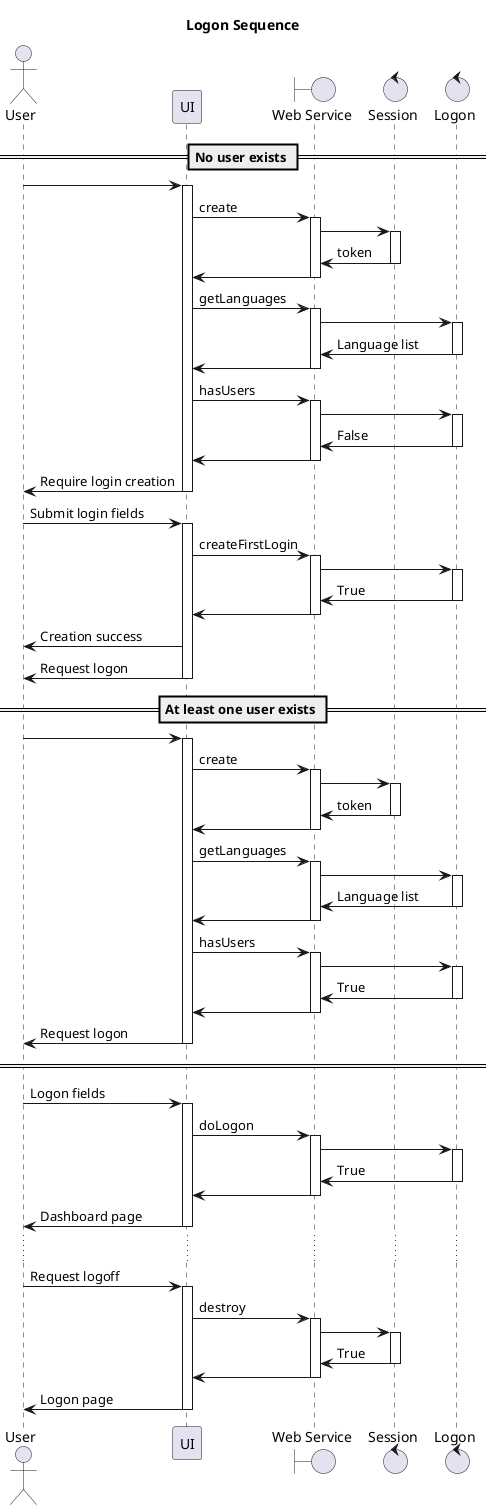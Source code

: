 @startuml
title Logon Sequence

actor User
participant UI
boundary "Web Service" as WS
control Session
control Logon


== No user exists ==
User -> UI
activate UI
	UI -> WS: create
	activate WS
		WS -> Session
		activate Session
		Session -> WS: token
		deactivate Session
		WS -> UI
	deactivate WS
	UI -> WS: getLanguages
	activate WS
		WS -> Logon
		activate Logon
		Logon -> WS: Language list
		deactivate Logon
		WS -> UI
	deactivate WS
	UI -> WS: hasUsers
	activate WS
		WS -> Logon
		activate Logon
		Logon -> WS: False
		deactivate Logon
		WS -> UI
	deactivate WS
	UI -> User: Require login creation
deactivate UI

User -> UI: Submit login fields
activate UI
	UI -> WS: createFirstLogin
	activate WS
		WS -> Logon
		activate Logon
		Logon -> WS: True
		deactivate Logon
		WS -> UI
	deactivate WS
	UI -> User: Creation success
	UI -> User: Request logon
deactivate UI

== At least one user exists ==
User -> UI
activate UI
	UI -> WS: create
	activate WS
		WS -> Session
		activate Session
		Session -> WS: token
		deactivate Session
		WS -> UI
	deactivate WS
	UI -> WS: getLanguages
	activate WS
		WS -> Logon
		activate Logon
		Logon -> WS: Language list
		deactivate Logon
		WS -> UI
	deactivate WS
	UI -> WS: hasUsers
	activate WS
		WS -> Logon
		activate Logon
		Logon -> WS: True
		deactivate Logon
		WS -> UI
	deactivate WS
	UI -> User: Request logon
deactivate UI

== ==
User -> UI: Logon fields
activate UI
	UI -> WS: doLogon
	activate WS
		WS -> Logon
		activate Logon
		Logon -> WS: True
		deactivate Logon
		WS -> UI
	deactivate WS
	UI -> User: Dashboard page
deactivate UI
...
User -> UI: Request logoff
activate UI
	UI -> WS: destroy
	activate WS
		WS -> Session
		activate Session
		Session -> WS: True
		deactivate Session
		WS -> UI
	deactivate WS
	UI -> User: Logon page
deactivate UI

' vim: ts=2 sw=2
@enduml
